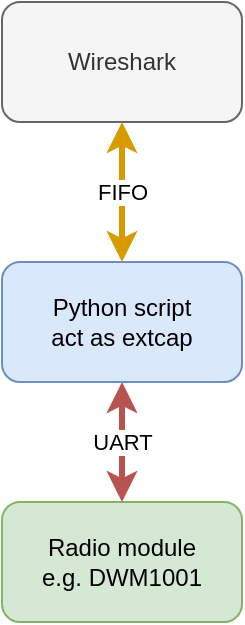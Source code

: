 <mxfile version="13.9.9" type="device"><diagram id="jq76wJKtu80k6TQcI_BB" name="Page-1"><mxGraphModel dx="918" dy="483" grid="1" gridSize="10" guides="1" tooltips="1" connect="1" arrows="1" fold="1" page="1" pageScale="1" pageWidth="850" pageHeight="1100" math="0" shadow="0"><root><mxCell id="0"/><mxCell id="1" parent="0"/><mxCell id="ScWpp--UdY0LIaMVVTXx-1" value="Radio module&lt;br&gt;e.g. DWM1001" style="rounded=1;whiteSpace=wrap;html=1;fillColor=#d5e8d4;strokeColor=#82b366;" vertex="1" parent="1"><mxGeometry x="360" y="270" width="120" height="60" as="geometry"/></mxCell><mxCell id="ScWpp--UdY0LIaMVVTXx-2" value="UART" style="endArrow=classic;startArrow=classic;html=1;exitX=0.5;exitY=1;exitDx=0;exitDy=0;fillColor=#f8cecc;strokeColor=#b85450;strokeWidth=3;" edge="1" parent="1" source="ScWpp--UdY0LIaMVVTXx-3" target="ScWpp--UdY0LIaMVVTXx-1"><mxGeometry width="50" height="50" relative="1" as="geometry"><mxPoint x="423" y="200" as="sourcePoint"/><mxPoint x="450" y="270" as="targetPoint"/></mxGeometry></mxCell><mxCell id="ScWpp--UdY0LIaMVVTXx-3" value="Python script&lt;br&gt;act as extcap" style="rounded=1;whiteSpace=wrap;html=1;fillColor=#dae8fc;strokeColor=#6c8ebf;" vertex="1" parent="1"><mxGeometry x="360" y="150" width="120" height="60" as="geometry"/></mxCell><mxCell id="ScWpp--UdY0LIaMVVTXx-4" value="Wireshark" style="rounded=1;whiteSpace=wrap;html=1;fillColor=#f5f5f5;strokeColor=#666666;fontColor=#333333;" vertex="1" parent="1"><mxGeometry x="360" y="20" width="120" height="60" as="geometry"/></mxCell><mxCell id="ScWpp--UdY0LIaMVVTXx-6" value="FIFO" style="endArrow=classic;startArrow=classic;html=1;entryX=0.5;entryY=1;entryDx=0;entryDy=0;exitX=0.5;exitY=0;exitDx=0;exitDy=0;fillColor=#ffe6cc;strokeColor=#d79b00;strokeWidth=3;" edge="1" parent="1" source="ScWpp--UdY0LIaMVVTXx-3" target="ScWpp--UdY0LIaMVVTXx-4"><mxGeometry width="50" height="50" relative="1" as="geometry"><mxPoint x="450" y="210" as="sourcePoint"/><mxPoint x="500" y="160" as="targetPoint"/></mxGeometry></mxCell></root></mxGraphModel></diagram></mxfile>
